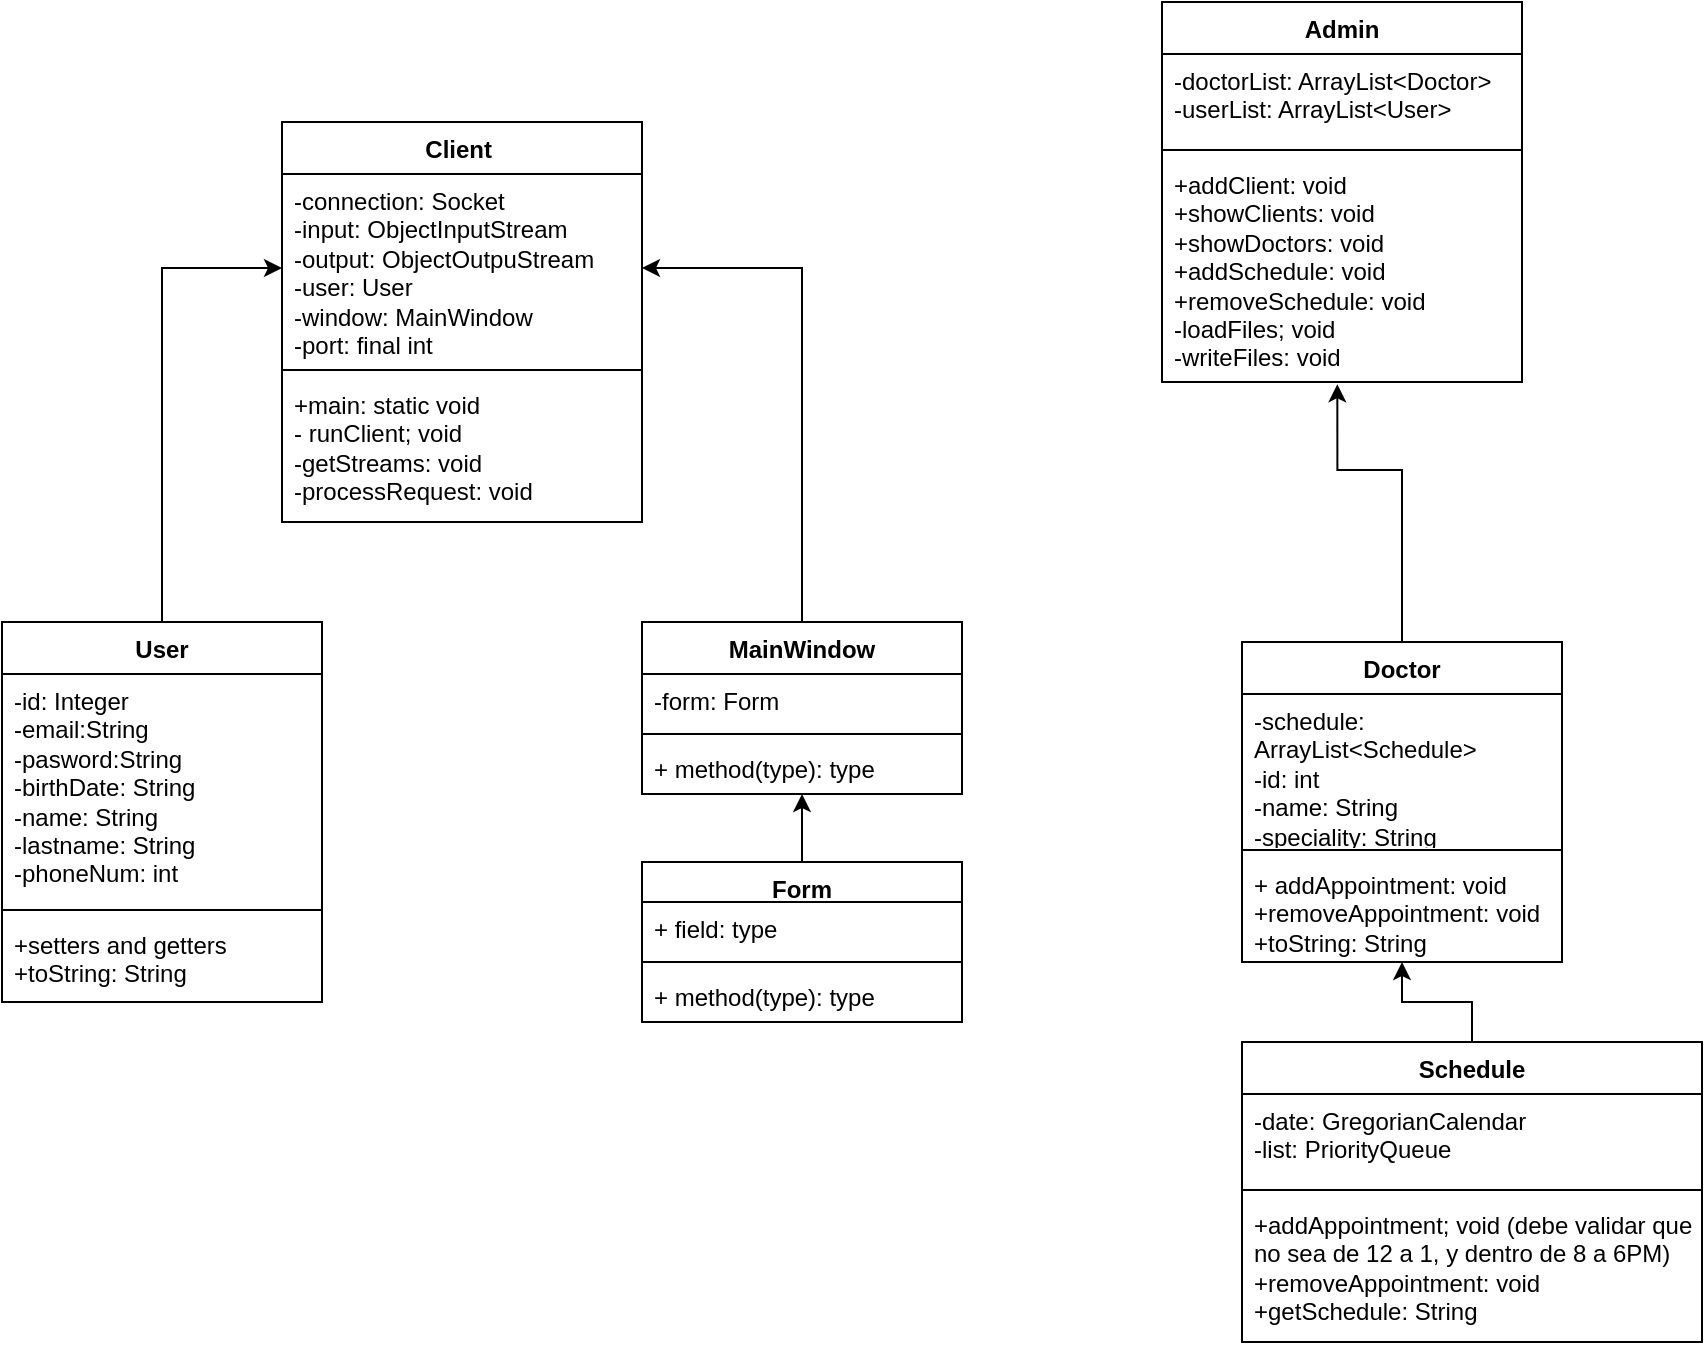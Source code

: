 <mxfile version="24.4.10" type="github">
  <diagram name="Page-1" id="oQyI5t3MdTqM5o-fADTn">
    <mxGraphModel dx="1977" dy="780" grid="1" gridSize="10" guides="1" tooltips="1" connect="1" arrows="1" fold="1" page="1" pageScale="1" pageWidth="850" pageHeight="1100" math="0" shadow="0">
      <root>
        <mxCell id="0" />
        <mxCell id="1" parent="0" />
        <mxCell id="qJT7mCyAYyMjX8clzDPy-35" style="edgeStyle=orthogonalEdgeStyle;rounded=0;orthogonalLoop=1;jettySize=auto;html=1;entryX=0;entryY=0.5;entryDx=0;entryDy=0;" edge="1" parent="1" source="qJT7mCyAYyMjX8clzDPy-1" target="qJT7mCyAYyMjX8clzDPy-10">
          <mxGeometry relative="1" as="geometry" />
        </mxCell>
        <mxCell id="qJT7mCyAYyMjX8clzDPy-1" value="User" style="swimlane;fontStyle=1;align=center;verticalAlign=top;childLayout=stackLayout;horizontal=1;startSize=26;horizontalStack=0;resizeParent=1;resizeParentMax=0;resizeLast=0;collapsible=1;marginBottom=0;whiteSpace=wrap;html=1;" vertex="1" parent="1">
          <mxGeometry x="260" y="750" width="160" height="190" as="geometry" />
        </mxCell>
        <mxCell id="qJT7mCyAYyMjX8clzDPy-2" value="-id: Integer&lt;div&gt;-email:String&lt;/div&gt;&lt;div&gt;-pasword:String&lt;/div&gt;&lt;div&gt;-birthDate: String&lt;/div&gt;&lt;div&gt;-name: String&lt;/div&gt;&lt;div&gt;-lastname: String&lt;/div&gt;&lt;div&gt;-phoneNum: int&lt;/div&gt;" style="text;strokeColor=none;fillColor=none;align=left;verticalAlign=top;spacingLeft=4;spacingRight=4;overflow=hidden;rotatable=0;points=[[0,0.5],[1,0.5]];portConstraint=eastwest;whiteSpace=wrap;html=1;" vertex="1" parent="qJT7mCyAYyMjX8clzDPy-1">
          <mxGeometry y="26" width="160" height="114" as="geometry" />
        </mxCell>
        <mxCell id="qJT7mCyAYyMjX8clzDPy-3" value="" style="line;strokeWidth=1;fillColor=none;align=left;verticalAlign=middle;spacingTop=-1;spacingLeft=3;spacingRight=3;rotatable=0;labelPosition=right;points=[];portConstraint=eastwest;strokeColor=inherit;" vertex="1" parent="qJT7mCyAYyMjX8clzDPy-1">
          <mxGeometry y="140" width="160" height="8" as="geometry" />
        </mxCell>
        <mxCell id="qJT7mCyAYyMjX8clzDPy-4" value="+setters and getters&lt;div&gt;+toString: String&lt;/div&gt;" style="text;strokeColor=none;fillColor=none;align=left;verticalAlign=top;spacingLeft=4;spacingRight=4;overflow=hidden;rotatable=0;points=[[0,0.5],[1,0.5]];portConstraint=eastwest;whiteSpace=wrap;html=1;" vertex="1" parent="qJT7mCyAYyMjX8clzDPy-1">
          <mxGeometry y="148" width="160" height="42" as="geometry" />
        </mxCell>
        <mxCell id="qJT7mCyAYyMjX8clzDPy-31" style="edgeStyle=orthogonalEdgeStyle;rounded=0;orthogonalLoop=1;jettySize=auto;html=1;" edge="1" parent="1" source="qJT7mCyAYyMjX8clzDPy-5" target="qJT7mCyAYyMjX8clzDPy-16">
          <mxGeometry relative="1" as="geometry">
            <Array as="points">
              <mxPoint x="660" y="840" />
              <mxPoint x="660" y="840" />
            </Array>
          </mxGeometry>
        </mxCell>
        <mxCell id="qJT7mCyAYyMjX8clzDPy-5" value="Form" style="swimlane;fontStyle=1;align=center;verticalAlign=top;childLayout=stackLayout;horizontal=1;startSize=20;horizontalStack=0;resizeParent=1;resizeParentMax=0;resizeLast=0;collapsible=1;marginBottom=0;whiteSpace=wrap;html=1;" vertex="1" parent="1">
          <mxGeometry x="580" y="870" width="160" height="80" as="geometry" />
        </mxCell>
        <mxCell id="qJT7mCyAYyMjX8clzDPy-6" value="+ field: type" style="text;strokeColor=none;fillColor=none;align=left;verticalAlign=top;spacingLeft=4;spacingRight=4;overflow=hidden;rotatable=0;points=[[0,0.5],[1,0.5]];portConstraint=eastwest;whiteSpace=wrap;html=1;" vertex="1" parent="qJT7mCyAYyMjX8clzDPy-5">
          <mxGeometry y="20" width="160" height="26" as="geometry" />
        </mxCell>
        <mxCell id="qJT7mCyAYyMjX8clzDPy-7" value="" style="line;strokeWidth=1;fillColor=none;align=left;verticalAlign=middle;spacingTop=-1;spacingLeft=3;spacingRight=3;rotatable=0;labelPosition=right;points=[];portConstraint=eastwest;strokeColor=inherit;" vertex="1" parent="qJT7mCyAYyMjX8clzDPy-5">
          <mxGeometry y="46" width="160" height="8" as="geometry" />
        </mxCell>
        <mxCell id="qJT7mCyAYyMjX8clzDPy-8" value="+ method(type): type" style="text;strokeColor=none;fillColor=none;align=left;verticalAlign=top;spacingLeft=4;spacingRight=4;overflow=hidden;rotatable=0;points=[[0,0.5],[1,0.5]];portConstraint=eastwest;whiteSpace=wrap;html=1;" vertex="1" parent="qJT7mCyAYyMjX8clzDPy-5">
          <mxGeometry y="54" width="160" height="26" as="geometry" />
        </mxCell>
        <mxCell id="qJT7mCyAYyMjX8clzDPy-9" value="Client&amp;nbsp;" style="swimlane;fontStyle=1;align=center;verticalAlign=top;childLayout=stackLayout;horizontal=1;startSize=26;horizontalStack=0;resizeParent=1;resizeParentMax=0;resizeLast=0;collapsible=1;marginBottom=0;whiteSpace=wrap;html=1;" vertex="1" parent="1">
          <mxGeometry x="400" y="500" width="180" height="200" as="geometry" />
        </mxCell>
        <mxCell id="qJT7mCyAYyMjX8clzDPy-10" value="-connection: Socket&lt;div&gt;-input: ObjectInputStream&lt;/div&gt;&lt;div&gt;-output: ObjectOutpuStream&lt;/div&gt;&lt;div&gt;-user: User&lt;/div&gt;&lt;div&gt;-window: MainWindow&lt;/div&gt;&lt;div&gt;-port: final int&lt;/div&gt;&lt;div&gt;&lt;br&gt;&lt;/div&gt;&lt;div&gt;&lt;br&gt;&lt;/div&gt;" style="text;strokeColor=none;fillColor=none;align=left;verticalAlign=top;spacingLeft=4;spacingRight=4;overflow=hidden;rotatable=0;points=[[0,0.5],[1,0.5]];portConstraint=eastwest;whiteSpace=wrap;html=1;" vertex="1" parent="qJT7mCyAYyMjX8clzDPy-9">
          <mxGeometry y="26" width="180" height="94" as="geometry" />
        </mxCell>
        <mxCell id="qJT7mCyAYyMjX8clzDPy-11" value="" style="line;strokeWidth=1;fillColor=none;align=left;verticalAlign=middle;spacingTop=-1;spacingLeft=3;spacingRight=3;rotatable=0;labelPosition=right;points=[];portConstraint=eastwest;strokeColor=inherit;" vertex="1" parent="qJT7mCyAYyMjX8clzDPy-9">
          <mxGeometry y="120" width="180" height="8" as="geometry" />
        </mxCell>
        <mxCell id="qJT7mCyAYyMjX8clzDPy-12" value="+main: static void&lt;div&gt;- runClient; void&lt;/div&gt;&lt;div&gt;-getStreams: void&lt;/div&gt;&lt;div&gt;-processRequest: void&lt;/div&gt;" style="text;strokeColor=none;fillColor=none;align=left;verticalAlign=top;spacingLeft=4;spacingRight=4;overflow=hidden;rotatable=0;points=[[0,0.5],[1,0.5]];portConstraint=eastwest;whiteSpace=wrap;html=1;" vertex="1" parent="qJT7mCyAYyMjX8clzDPy-9">
          <mxGeometry y="128" width="180" height="72" as="geometry" />
        </mxCell>
        <mxCell id="qJT7mCyAYyMjX8clzDPy-36" style="edgeStyle=orthogonalEdgeStyle;rounded=0;orthogonalLoop=1;jettySize=auto;html=1;entryX=1;entryY=0.5;entryDx=0;entryDy=0;" edge="1" parent="1" source="qJT7mCyAYyMjX8clzDPy-13" target="qJT7mCyAYyMjX8clzDPy-10">
          <mxGeometry relative="1" as="geometry" />
        </mxCell>
        <mxCell id="qJT7mCyAYyMjX8clzDPy-13" value="MainWindow" style="swimlane;fontStyle=1;align=center;verticalAlign=top;childLayout=stackLayout;horizontal=1;startSize=26;horizontalStack=0;resizeParent=1;resizeParentMax=0;resizeLast=0;collapsible=1;marginBottom=0;whiteSpace=wrap;html=1;" vertex="1" parent="1">
          <mxGeometry x="580" y="750" width="160" height="86" as="geometry" />
        </mxCell>
        <mxCell id="qJT7mCyAYyMjX8clzDPy-14" value="-form: Form" style="text;strokeColor=none;fillColor=none;align=left;verticalAlign=top;spacingLeft=4;spacingRight=4;overflow=hidden;rotatable=0;points=[[0,0.5],[1,0.5]];portConstraint=eastwest;whiteSpace=wrap;html=1;" vertex="1" parent="qJT7mCyAYyMjX8clzDPy-13">
          <mxGeometry y="26" width="160" height="26" as="geometry" />
        </mxCell>
        <mxCell id="qJT7mCyAYyMjX8clzDPy-15" value="" style="line;strokeWidth=1;fillColor=none;align=left;verticalAlign=middle;spacingTop=-1;spacingLeft=3;spacingRight=3;rotatable=0;labelPosition=right;points=[];portConstraint=eastwest;strokeColor=inherit;" vertex="1" parent="qJT7mCyAYyMjX8clzDPy-13">
          <mxGeometry y="52" width="160" height="8" as="geometry" />
        </mxCell>
        <mxCell id="qJT7mCyAYyMjX8clzDPy-16" value="+ method(type): type" style="text;strokeColor=none;fillColor=none;align=left;verticalAlign=top;spacingLeft=4;spacingRight=4;overflow=hidden;rotatable=0;points=[[0,0.5],[1,0.5]];portConstraint=eastwest;whiteSpace=wrap;html=1;" vertex="1" parent="qJT7mCyAYyMjX8clzDPy-13">
          <mxGeometry y="60" width="160" height="26" as="geometry" />
        </mxCell>
        <mxCell id="qJT7mCyAYyMjX8clzDPy-17" value="Schedule" style="swimlane;fontStyle=1;align=center;verticalAlign=top;childLayout=stackLayout;horizontal=1;startSize=26;horizontalStack=0;resizeParent=1;resizeParentMax=0;resizeLast=0;collapsible=1;marginBottom=0;whiteSpace=wrap;html=1;" vertex="1" parent="1">
          <mxGeometry x="880" y="960" width="230" height="150" as="geometry" />
        </mxCell>
        <mxCell id="qJT7mCyAYyMjX8clzDPy-18" value="-date: GregorianCalendar&lt;div&gt;-list: PriorityQueue&lt;/div&gt;" style="text;strokeColor=none;fillColor=none;align=left;verticalAlign=top;spacingLeft=4;spacingRight=4;overflow=hidden;rotatable=0;points=[[0,0.5],[1,0.5]];portConstraint=eastwest;whiteSpace=wrap;html=1;" vertex="1" parent="qJT7mCyAYyMjX8clzDPy-17">
          <mxGeometry y="26" width="230" height="44" as="geometry" />
        </mxCell>
        <mxCell id="qJT7mCyAYyMjX8clzDPy-19" value="" style="line;strokeWidth=1;fillColor=none;align=left;verticalAlign=middle;spacingTop=-1;spacingLeft=3;spacingRight=3;rotatable=0;labelPosition=right;points=[];portConstraint=eastwest;strokeColor=inherit;" vertex="1" parent="qJT7mCyAYyMjX8clzDPy-17">
          <mxGeometry y="70" width="230" height="8" as="geometry" />
        </mxCell>
        <mxCell id="qJT7mCyAYyMjX8clzDPy-20" value="+addAppointment; void (debe validar que no sea de 12 a 1, y dentro de 8 a 6PM)&lt;div&gt;+removeAppointment: void&lt;br&gt;+getSchedule: String&lt;/div&gt;" style="text;strokeColor=none;fillColor=none;align=left;verticalAlign=top;spacingLeft=4;spacingRight=4;overflow=hidden;rotatable=0;points=[[0,0.5],[1,0.5]];portConstraint=eastwest;whiteSpace=wrap;html=1;" vertex="1" parent="qJT7mCyAYyMjX8clzDPy-17">
          <mxGeometry y="78" width="230" height="72" as="geometry" />
        </mxCell>
        <mxCell id="qJT7mCyAYyMjX8clzDPy-21" value="Doctor" style="swimlane;fontStyle=1;align=center;verticalAlign=top;childLayout=stackLayout;horizontal=1;startSize=26;horizontalStack=0;resizeParent=1;resizeParentMax=0;resizeLast=0;collapsible=1;marginBottom=0;whiteSpace=wrap;html=1;" vertex="1" parent="1">
          <mxGeometry x="880" y="760" width="160" height="160" as="geometry" />
        </mxCell>
        <mxCell id="qJT7mCyAYyMjX8clzDPy-22" value="-schedule: ArrayList&amp;lt;Schedule&amp;gt;&lt;div&gt;-id: int&lt;/div&gt;&lt;div&gt;-name: String&lt;/div&gt;&lt;div&gt;-speciality: String&lt;/div&gt;" style="text;strokeColor=none;fillColor=none;align=left;verticalAlign=top;spacingLeft=4;spacingRight=4;overflow=hidden;rotatable=0;points=[[0,0.5],[1,0.5]];portConstraint=eastwest;whiteSpace=wrap;html=1;" vertex="1" parent="qJT7mCyAYyMjX8clzDPy-21">
          <mxGeometry y="26" width="160" height="74" as="geometry" />
        </mxCell>
        <mxCell id="qJT7mCyAYyMjX8clzDPy-23" value="" style="line;strokeWidth=1;fillColor=none;align=left;verticalAlign=middle;spacingTop=-1;spacingLeft=3;spacingRight=3;rotatable=0;labelPosition=right;points=[];portConstraint=eastwest;strokeColor=inherit;" vertex="1" parent="qJT7mCyAYyMjX8clzDPy-21">
          <mxGeometry y="100" width="160" height="8" as="geometry" />
        </mxCell>
        <mxCell id="qJT7mCyAYyMjX8clzDPy-24" value="+ addAppointment: void&lt;div&gt;+removeAppointment: void&lt;/div&gt;&lt;div&gt;+toString: String&lt;/div&gt;&lt;div&gt;&lt;br&gt;&lt;/div&gt;" style="text;strokeColor=none;fillColor=none;align=left;verticalAlign=top;spacingLeft=4;spacingRight=4;overflow=hidden;rotatable=0;points=[[0,0.5],[1,0.5]];portConstraint=eastwest;whiteSpace=wrap;html=1;" vertex="1" parent="qJT7mCyAYyMjX8clzDPy-21">
          <mxGeometry y="108" width="160" height="52" as="geometry" />
        </mxCell>
        <mxCell id="qJT7mCyAYyMjX8clzDPy-25" value="Admin" style="swimlane;fontStyle=1;align=center;verticalAlign=top;childLayout=stackLayout;horizontal=1;startSize=26;horizontalStack=0;resizeParent=1;resizeParentMax=0;resizeLast=0;collapsible=1;marginBottom=0;whiteSpace=wrap;html=1;" vertex="1" parent="1">
          <mxGeometry x="840" y="440" width="180" height="190" as="geometry" />
        </mxCell>
        <mxCell id="qJT7mCyAYyMjX8clzDPy-26" value="-doctorList: ArrayList&amp;lt;Doctor&amp;gt;&lt;div&gt;-userList: ArrayList&amp;lt;User&amp;gt;&lt;/div&gt;&lt;div&gt;&lt;br&gt;&lt;/div&gt;" style="text;strokeColor=none;fillColor=none;align=left;verticalAlign=top;spacingLeft=4;spacingRight=4;overflow=hidden;rotatable=0;points=[[0,0.5],[1,0.5]];portConstraint=eastwest;whiteSpace=wrap;html=1;" vertex="1" parent="qJT7mCyAYyMjX8clzDPy-25">
          <mxGeometry y="26" width="180" height="44" as="geometry" />
        </mxCell>
        <mxCell id="qJT7mCyAYyMjX8clzDPy-27" value="" style="line;strokeWidth=1;fillColor=none;align=left;verticalAlign=middle;spacingTop=-1;spacingLeft=3;spacingRight=3;rotatable=0;labelPosition=right;points=[];portConstraint=eastwest;strokeColor=inherit;" vertex="1" parent="qJT7mCyAYyMjX8clzDPy-25">
          <mxGeometry y="70" width="180" height="8" as="geometry" />
        </mxCell>
        <mxCell id="qJT7mCyAYyMjX8clzDPy-28" value="+addClient: void&lt;div&gt;+showClients: void&lt;/div&gt;&lt;div&gt;+showDoctors: void&lt;/div&gt;&lt;div&gt;+addSchedule: void&lt;/div&gt;&lt;div&gt;+removeSchedule: void&lt;/div&gt;&lt;div&gt;-loadFiles; void&lt;/div&gt;&lt;div&gt;-writeFiles: void&lt;br&gt;&lt;div&gt;&lt;br&gt;&lt;/div&gt;&lt;/div&gt;" style="text;strokeColor=none;fillColor=none;align=left;verticalAlign=top;spacingLeft=4;spacingRight=4;overflow=hidden;rotatable=0;points=[[0,0.5],[1,0.5]];portConstraint=eastwest;whiteSpace=wrap;html=1;" vertex="1" parent="qJT7mCyAYyMjX8clzDPy-25">
          <mxGeometry y="78" width="180" height="112" as="geometry" />
        </mxCell>
        <mxCell id="qJT7mCyAYyMjX8clzDPy-32" style="edgeStyle=orthogonalEdgeStyle;rounded=0;orthogonalLoop=1;jettySize=auto;html=1;" edge="1" parent="1" source="qJT7mCyAYyMjX8clzDPy-17" target="qJT7mCyAYyMjX8clzDPy-24">
          <mxGeometry relative="1" as="geometry">
            <Array as="points">
              <mxPoint x="995" y="940" />
              <mxPoint x="960" y="940" />
            </Array>
          </mxGeometry>
        </mxCell>
        <mxCell id="qJT7mCyAYyMjX8clzDPy-34" style="edgeStyle=orthogonalEdgeStyle;rounded=0;orthogonalLoop=1;jettySize=auto;html=1;entryX=0.487;entryY=1.01;entryDx=0;entryDy=0;entryPerimeter=0;" edge="1" parent="1" source="qJT7mCyAYyMjX8clzDPy-21" target="qJT7mCyAYyMjX8clzDPy-28">
          <mxGeometry relative="1" as="geometry">
            <Array as="points">
              <mxPoint x="960" y="674" />
              <mxPoint x="928" y="674" />
            </Array>
          </mxGeometry>
        </mxCell>
      </root>
    </mxGraphModel>
  </diagram>
</mxfile>
